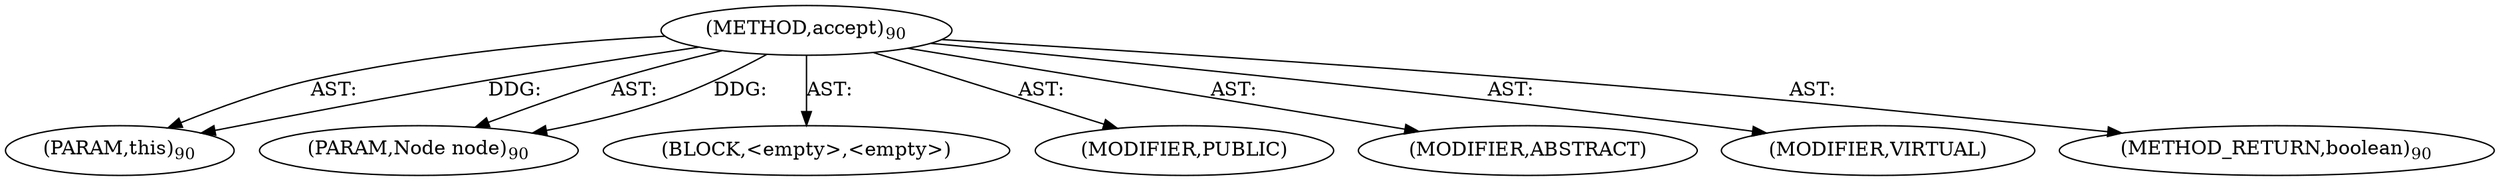 digraph "accept" {  
"111669149697" [label = <(METHOD,accept)<SUB>90</SUB>> ]
"115964116995" [label = <(PARAM,this)<SUB>90</SUB>> ]
"115964116996" [label = <(PARAM,Node node)<SUB>90</SUB>> ]
"25769803777" [label = <(BLOCK,&lt;empty&gt;,&lt;empty&gt;)> ]
"133143986178" [label = <(MODIFIER,PUBLIC)> ]
"133143986179" [label = <(MODIFIER,ABSTRACT)> ]
"133143986180" [label = <(MODIFIER,VIRTUAL)> ]
"128849018881" [label = <(METHOD_RETURN,boolean)<SUB>90</SUB>> ]
  "111669149697" -> "115964116995"  [ label = "AST: "] 
  "111669149697" -> "115964116996"  [ label = "AST: "] 
  "111669149697" -> "25769803777"  [ label = "AST: "] 
  "111669149697" -> "133143986178"  [ label = "AST: "] 
  "111669149697" -> "133143986179"  [ label = "AST: "] 
  "111669149697" -> "133143986180"  [ label = "AST: "] 
  "111669149697" -> "128849018881"  [ label = "AST: "] 
  "111669149697" -> "115964116995"  [ label = "DDG: "] 
  "111669149697" -> "115964116996"  [ label = "DDG: "] 
}
